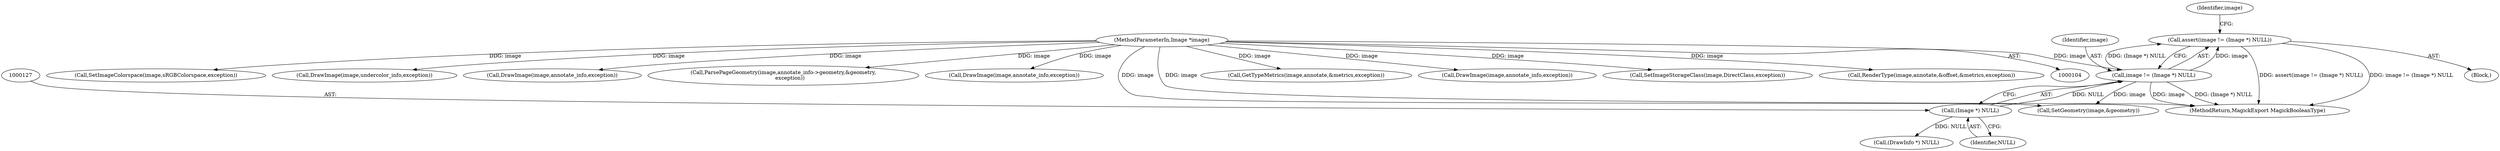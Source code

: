 digraph "0_ImageMagick_f595a1985233c399a05c0c37cc41de16a90dd025@API" {
"1000123" [label="(Call,assert(image != (Image *) NULL))"];
"1000124" [label="(Call,image != (Image *) NULL)"];
"1000105" [label="(MethodParameterIn,Image *image)"];
"1000126" [label="(Call,(Image *) NULL)"];
"1000312" [label="(Call,SetGeometry(image,&geometry))"];
"1000124" [label="(Call,image != (Image *) NULL)"];
"1000126" [label="(Call,(Image *) NULL)"];
"1000153" [label="(Call,(DrawInfo *) NULL)"];
"1000330" [label="(Call,ParsePageGeometry(image,annotate_info->geometry,&geometry,\n        exception))"];
"1001946" [label="(Call,DrawImage(image,annotate_info,exception))"];
"1000364" [label="(Call,SetImageColorspace(image,sRGBColorspace,exception))"];
"1000105" [label="(MethodParameterIn,Image *image)"];
"1001831" [label="(Call,DrawImage(image,undercolor_info,exception))"];
"1000125" [label="(Identifier,image)"];
"1002025" [label="(MethodReturn,MagickExport MagickBooleanType)"];
"1000132" [label="(Identifier,image)"];
"1000128" [label="(Identifier,NULL)"];
"1000123" [label="(Call,assert(image != (Image *) NULL))"];
"1002005" [label="(Call,DrawImage(image,annotate_info,exception))"];
"1000455" [label="(Call,GetTypeMetrics(image,annotate,&metrics,exception))"];
"1001909" [label="(Call,DrawImage(image,annotate_info,exception))"];
"1000108" [label="(Block,)"];
"1000348" [label="(Call,SetImageStorageClass(image,DirectClass,exception))"];
"1001952" [label="(Call,RenderType(image,annotate,&offset,&metrics,exception))"];
"1000123" -> "1000108"  [label="AST: "];
"1000123" -> "1000124"  [label="CFG: "];
"1000124" -> "1000123"  [label="AST: "];
"1000132" -> "1000123"  [label="CFG: "];
"1000123" -> "1002025"  [label="DDG: assert(image != (Image *) NULL)"];
"1000123" -> "1002025"  [label="DDG: image != (Image *) NULL"];
"1000124" -> "1000123"  [label="DDG: image"];
"1000124" -> "1000123"  [label="DDG: (Image *) NULL"];
"1000124" -> "1000126"  [label="CFG: "];
"1000125" -> "1000124"  [label="AST: "];
"1000126" -> "1000124"  [label="AST: "];
"1000124" -> "1002025"  [label="DDG: (Image *) NULL"];
"1000124" -> "1002025"  [label="DDG: image"];
"1000105" -> "1000124"  [label="DDG: image"];
"1000126" -> "1000124"  [label="DDG: NULL"];
"1000124" -> "1000312"  [label="DDG: image"];
"1000105" -> "1000104"  [label="AST: "];
"1000105" -> "1002025"  [label="DDG: image"];
"1000105" -> "1000312"  [label="DDG: image"];
"1000105" -> "1000330"  [label="DDG: image"];
"1000105" -> "1000348"  [label="DDG: image"];
"1000105" -> "1000364"  [label="DDG: image"];
"1000105" -> "1000455"  [label="DDG: image"];
"1000105" -> "1001831"  [label="DDG: image"];
"1000105" -> "1001909"  [label="DDG: image"];
"1000105" -> "1001946"  [label="DDG: image"];
"1000105" -> "1001952"  [label="DDG: image"];
"1000105" -> "1002005"  [label="DDG: image"];
"1000126" -> "1000128"  [label="CFG: "];
"1000127" -> "1000126"  [label="AST: "];
"1000128" -> "1000126"  [label="AST: "];
"1000126" -> "1000153"  [label="DDG: NULL"];
}
